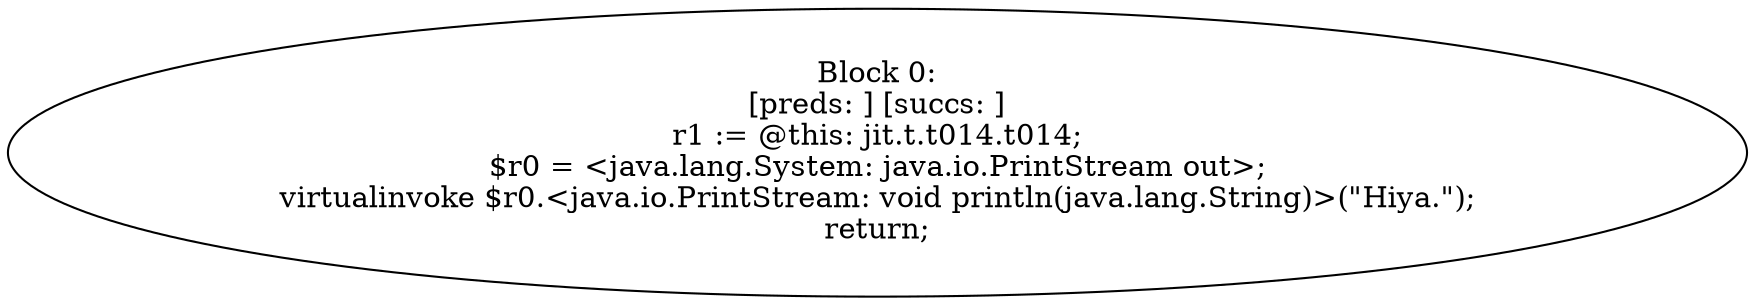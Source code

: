 digraph "unitGraph" {
    "Block 0:
[preds: ] [succs: ]
r1 := @this: jit.t.t014.t014;
$r0 = <java.lang.System: java.io.PrintStream out>;
virtualinvoke $r0.<java.io.PrintStream: void println(java.lang.String)>(\"Hiya.\");
return;
"
}
